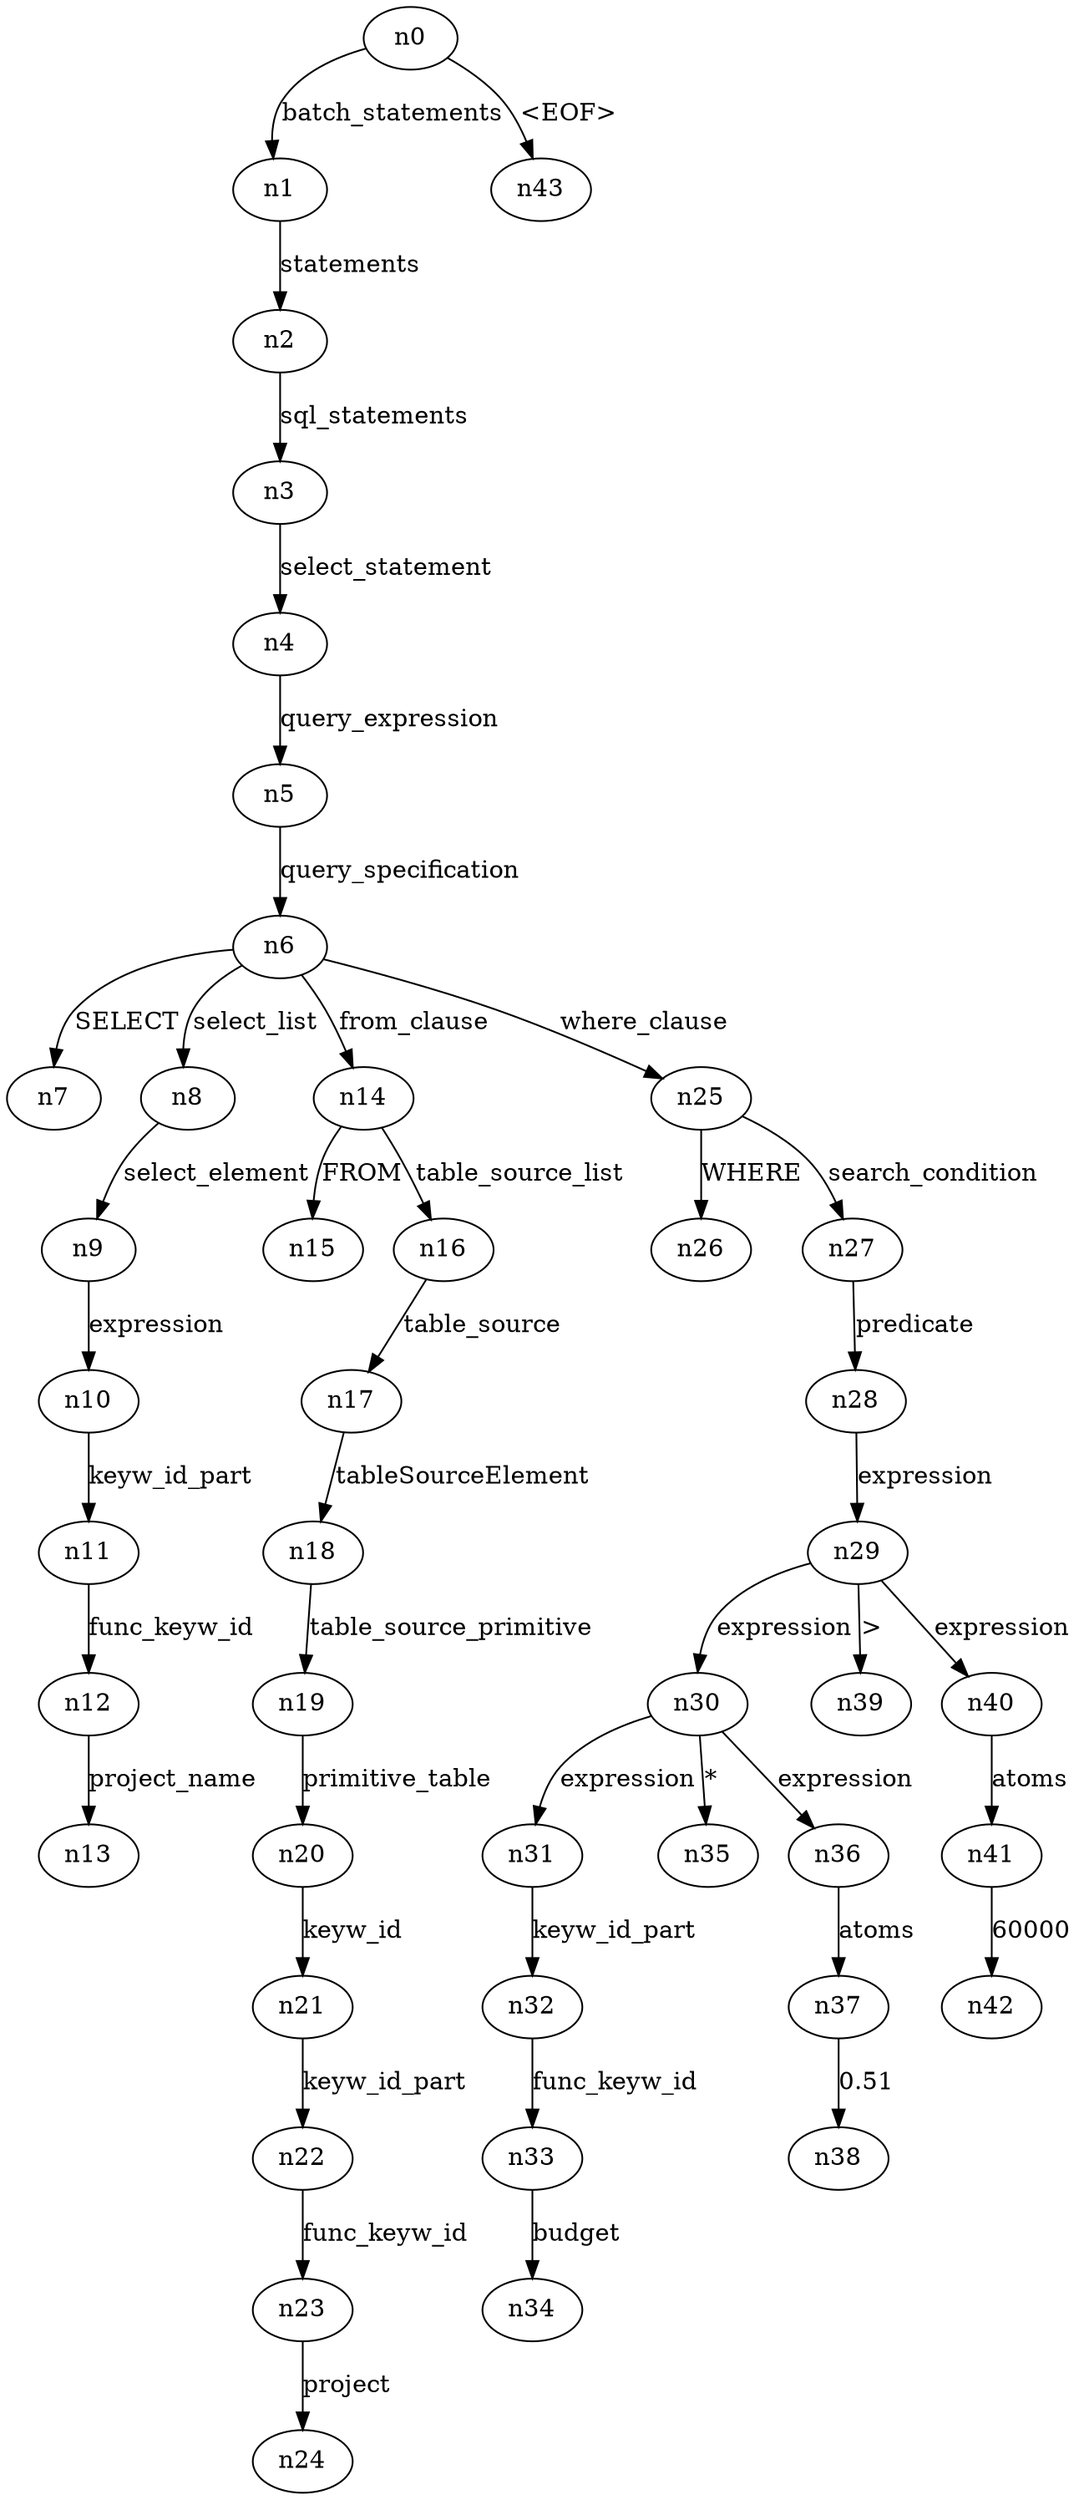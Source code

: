 digraph ParseTree {
  n0 -> n1 [label="batch_statements"];
  n1 -> n2 [label="statements"];
  n2 -> n3 [label="sql_statements"];
  n3 -> n4 [label="select_statement"];
  n4 -> n5 [label="query_expression"];
  n5 -> n6 [label="query_specification"];
  n6 -> n7 [label="SELECT"];
  n6 -> n8 [label="select_list"];
  n8 -> n9 [label="select_element"];
  n9 -> n10 [label="expression"];
  n10 -> n11 [label="keyw_id_part"];
  n11 -> n12 [label="func_keyw_id"];
  n12 -> n13 [label="project_name"];
  n6 -> n14 [label="from_clause"];
  n14 -> n15 [label="FROM"];
  n14 -> n16 [label="table_source_list"];
  n16 -> n17 [label="table_source"];
  n17 -> n18 [label="tableSourceElement"];
  n18 -> n19 [label="table_source_primitive"];
  n19 -> n20 [label="primitive_table"];
  n20 -> n21 [label="keyw_id"];
  n21 -> n22 [label="keyw_id_part"];
  n22 -> n23 [label="func_keyw_id"];
  n23 -> n24 [label="project"];
  n6 -> n25 [label="where_clause"];
  n25 -> n26 [label="WHERE"];
  n25 -> n27 [label="search_condition"];
  n27 -> n28 [label="predicate"];
  n28 -> n29 [label="expression"];
  n29 -> n30 [label="expression"];
  n30 -> n31 [label="expression"];
  n31 -> n32 [label="keyw_id_part"];
  n32 -> n33 [label="func_keyw_id"];
  n33 -> n34 [label="budget"];
  n30 -> n35 [label="*"];
  n30 -> n36 [label="expression"];
  n36 -> n37 [label="atoms"];
  n37 -> n38 [label="0.51"];
  n29 -> n39 [label=">"];
  n29 -> n40 [label="expression"];
  n40 -> n41 [label="atoms"];
  n41 -> n42 [label="60000"];
  n0 -> n43 [label="<EOF>"];
}